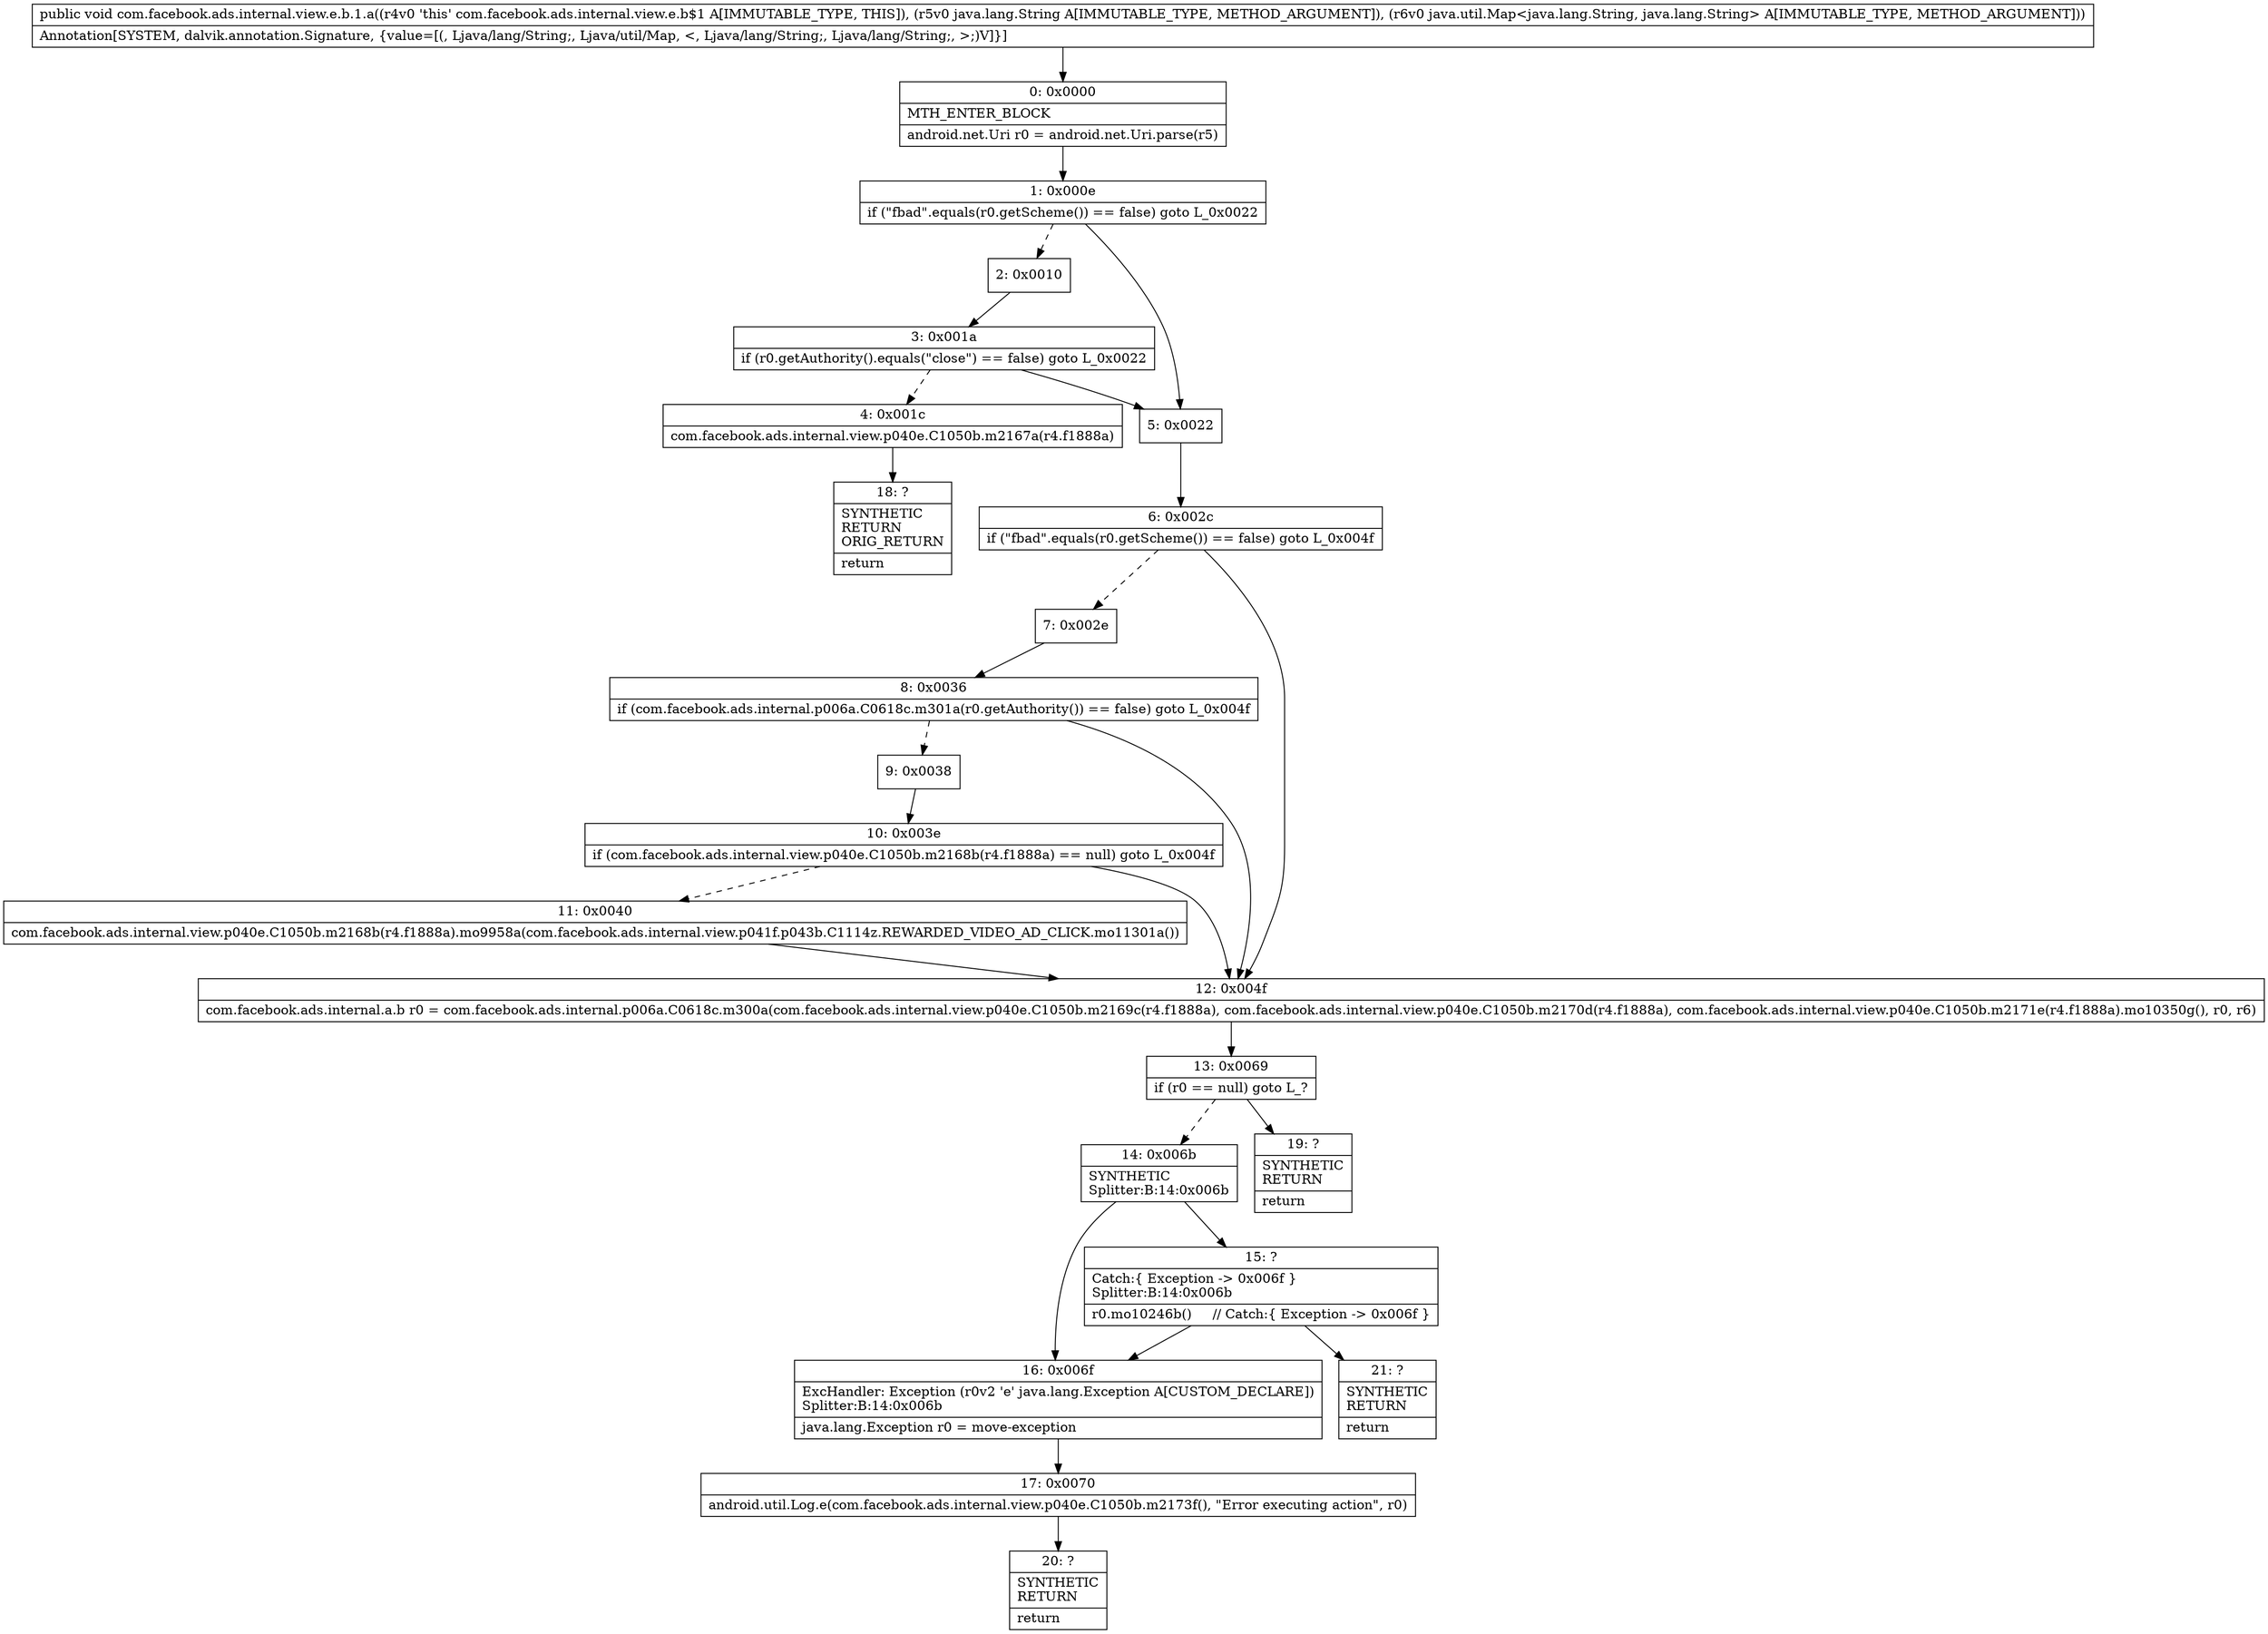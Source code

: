 digraph "CFG forcom.facebook.ads.internal.view.e.b.1.a(Ljava\/lang\/String;Ljava\/util\/Map;)V" {
Node_0 [shape=record,label="{0\:\ 0x0000|MTH_ENTER_BLOCK\l|android.net.Uri r0 = android.net.Uri.parse(r5)\l}"];
Node_1 [shape=record,label="{1\:\ 0x000e|if (\"fbad\".equals(r0.getScheme()) == false) goto L_0x0022\l}"];
Node_2 [shape=record,label="{2\:\ 0x0010}"];
Node_3 [shape=record,label="{3\:\ 0x001a|if (r0.getAuthority().equals(\"close\") == false) goto L_0x0022\l}"];
Node_4 [shape=record,label="{4\:\ 0x001c|com.facebook.ads.internal.view.p040e.C1050b.m2167a(r4.f1888a)\l}"];
Node_5 [shape=record,label="{5\:\ 0x0022}"];
Node_6 [shape=record,label="{6\:\ 0x002c|if (\"fbad\".equals(r0.getScheme()) == false) goto L_0x004f\l}"];
Node_7 [shape=record,label="{7\:\ 0x002e}"];
Node_8 [shape=record,label="{8\:\ 0x0036|if (com.facebook.ads.internal.p006a.C0618c.m301a(r0.getAuthority()) == false) goto L_0x004f\l}"];
Node_9 [shape=record,label="{9\:\ 0x0038}"];
Node_10 [shape=record,label="{10\:\ 0x003e|if (com.facebook.ads.internal.view.p040e.C1050b.m2168b(r4.f1888a) == null) goto L_0x004f\l}"];
Node_11 [shape=record,label="{11\:\ 0x0040|com.facebook.ads.internal.view.p040e.C1050b.m2168b(r4.f1888a).mo9958a(com.facebook.ads.internal.view.p041f.p043b.C1114z.REWARDED_VIDEO_AD_CLICK.mo11301a())\l}"];
Node_12 [shape=record,label="{12\:\ 0x004f|com.facebook.ads.internal.a.b r0 = com.facebook.ads.internal.p006a.C0618c.m300a(com.facebook.ads.internal.view.p040e.C1050b.m2169c(r4.f1888a), com.facebook.ads.internal.view.p040e.C1050b.m2170d(r4.f1888a), com.facebook.ads.internal.view.p040e.C1050b.m2171e(r4.f1888a).mo10350g(), r0, r6)\l}"];
Node_13 [shape=record,label="{13\:\ 0x0069|if (r0 == null) goto L_?\l}"];
Node_14 [shape=record,label="{14\:\ 0x006b|SYNTHETIC\lSplitter:B:14:0x006b\l}"];
Node_15 [shape=record,label="{15\:\ ?|Catch:\{ Exception \-\> 0x006f \}\lSplitter:B:14:0x006b\l|r0.mo10246b()     \/\/ Catch:\{ Exception \-\> 0x006f \}\l}"];
Node_16 [shape=record,label="{16\:\ 0x006f|ExcHandler: Exception (r0v2 'e' java.lang.Exception A[CUSTOM_DECLARE])\lSplitter:B:14:0x006b\l|java.lang.Exception r0 = move\-exception\l}"];
Node_17 [shape=record,label="{17\:\ 0x0070|android.util.Log.e(com.facebook.ads.internal.view.p040e.C1050b.m2173f(), \"Error executing action\", r0)\l}"];
Node_18 [shape=record,label="{18\:\ ?|SYNTHETIC\lRETURN\lORIG_RETURN\l|return\l}"];
Node_19 [shape=record,label="{19\:\ ?|SYNTHETIC\lRETURN\l|return\l}"];
Node_20 [shape=record,label="{20\:\ ?|SYNTHETIC\lRETURN\l|return\l}"];
Node_21 [shape=record,label="{21\:\ ?|SYNTHETIC\lRETURN\l|return\l}"];
MethodNode[shape=record,label="{public void com.facebook.ads.internal.view.e.b.1.a((r4v0 'this' com.facebook.ads.internal.view.e.b$1 A[IMMUTABLE_TYPE, THIS]), (r5v0 java.lang.String A[IMMUTABLE_TYPE, METHOD_ARGUMENT]), (r6v0 java.util.Map\<java.lang.String, java.lang.String\> A[IMMUTABLE_TYPE, METHOD_ARGUMENT]))  | Annotation[SYSTEM, dalvik.annotation.Signature, \{value=[(, Ljava\/lang\/String;, Ljava\/util\/Map, \<, Ljava\/lang\/String;, Ljava\/lang\/String;, \>;)V]\}]\l}"];
MethodNode -> Node_0;
Node_0 -> Node_1;
Node_1 -> Node_2[style=dashed];
Node_1 -> Node_5;
Node_2 -> Node_3;
Node_3 -> Node_4[style=dashed];
Node_3 -> Node_5;
Node_4 -> Node_18;
Node_5 -> Node_6;
Node_6 -> Node_7[style=dashed];
Node_6 -> Node_12;
Node_7 -> Node_8;
Node_8 -> Node_9[style=dashed];
Node_8 -> Node_12;
Node_9 -> Node_10;
Node_10 -> Node_11[style=dashed];
Node_10 -> Node_12;
Node_11 -> Node_12;
Node_12 -> Node_13;
Node_13 -> Node_14[style=dashed];
Node_13 -> Node_19;
Node_14 -> Node_15;
Node_14 -> Node_16;
Node_15 -> Node_16;
Node_15 -> Node_21;
Node_16 -> Node_17;
Node_17 -> Node_20;
}

